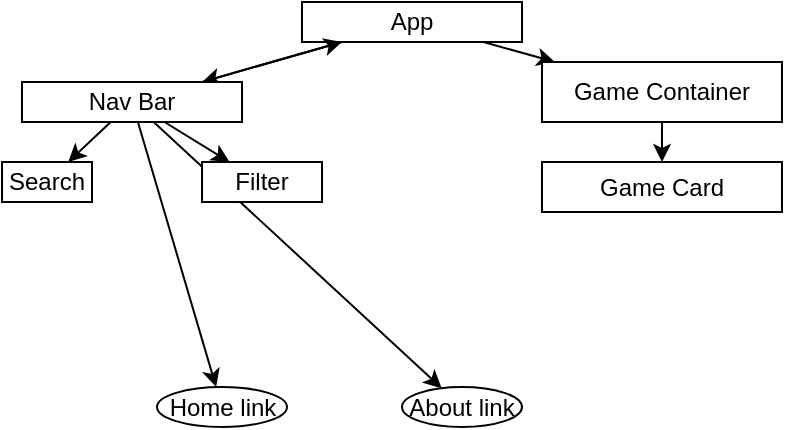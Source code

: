 <mxfile>
    <diagram id="jJ17uOrx6JCZ57UPaomw" name="Page-1">
        <mxGraphModel dx="481" dy="304" grid="1" gridSize="10" guides="1" tooltips="1" connect="1" arrows="1" fold="1" page="1" pageScale="1" pageWidth="850" pageHeight="1100" math="0" shadow="0">
            <root>
                <mxCell id="0"/>
                <mxCell id="1" parent="0"/>
                <mxCell id="4" value="" style="edgeStyle=none;html=1;" parent="1" source="2" target="3" edge="1">
                    <mxGeometry relative="1" as="geometry"/>
                </mxCell>
                <mxCell id="6" value="" style="edgeStyle=none;html=1;" parent="1" source="2" target="5" edge="1">
                    <mxGeometry relative="1" as="geometry"/>
                </mxCell>
                <mxCell id="2" value="App" style="rounded=0;whiteSpace=wrap;html=1;" parent="1" vertex="1">
                    <mxGeometry x="150" width="110" height="20" as="geometry"/>
                </mxCell>
                <mxCell id="10" value="" style="edgeStyle=none;html=1;" parent="1" source="3" target="9" edge="1">
                    <mxGeometry relative="1" as="geometry"/>
                </mxCell>
                <mxCell id="13" value="" style="edgeStyle=none;html=1;" parent="1" source="3" target="12" edge="1">
                    <mxGeometry relative="1" as="geometry"/>
                </mxCell>
                <mxCell id="15" value="" style="edgeStyle=none;html=1;" parent="1" source="3" target="2" edge="1">
                    <mxGeometry relative="1" as="geometry"/>
                </mxCell>
                <mxCell id="17" value="" style="edgeStyle=none;html=1;" parent="1" source="3" target="16" edge="1">
                    <mxGeometry relative="1" as="geometry"/>
                </mxCell>
                <mxCell id="19" value="" style="edgeStyle=none;html=1;" parent="1" source="3" target="18" edge="1">
                    <mxGeometry relative="1" as="geometry"/>
                </mxCell>
                <mxCell id="3" value="Nav Bar" style="rounded=0;whiteSpace=wrap;html=1;" parent="1" vertex="1">
                    <mxGeometry x="10" y="40" width="110" height="20" as="geometry"/>
                </mxCell>
                <mxCell id="8" value="" style="edgeStyle=none;html=1;" parent="1" source="5" target="7" edge="1">
                    <mxGeometry relative="1" as="geometry"/>
                </mxCell>
                <mxCell id="5" value="Game Container" style="whiteSpace=wrap;html=1;rounded=0;" parent="1" vertex="1">
                    <mxGeometry x="270" y="30" width="120" height="30" as="geometry"/>
                </mxCell>
                <mxCell id="7" value="Game Card" style="whiteSpace=wrap;html=1;rounded=0;" parent="1" vertex="1">
                    <mxGeometry x="270" y="80" width="120" height="25" as="geometry"/>
                </mxCell>
                <mxCell id="9" value="Home link" style="ellipse;whiteSpace=wrap;html=1;rounded=0;direction=west;" parent="1" vertex="1">
                    <mxGeometry x="77.5" y="192.5" width="65" height="20" as="geometry"/>
                </mxCell>
                <mxCell id="12" value="About link" style="ellipse;whiteSpace=wrap;html=1;rounded=0;direction=north;" parent="1" vertex="1">
                    <mxGeometry x="200" y="192.5" width="60" height="20" as="geometry"/>
                </mxCell>
                <mxCell id="16" value="Filter" style="whiteSpace=wrap;html=1;rounded=0;" parent="1" vertex="1">
                    <mxGeometry x="100" y="80" width="60" height="20" as="geometry"/>
                </mxCell>
                <mxCell id="18" value="Search" style="whiteSpace=wrap;html=1;rounded=0;" parent="1" vertex="1">
                    <mxGeometry y="80" width="45" height="20" as="geometry"/>
                </mxCell>
            </root>
        </mxGraphModel>
    </diagram>
</mxfile>